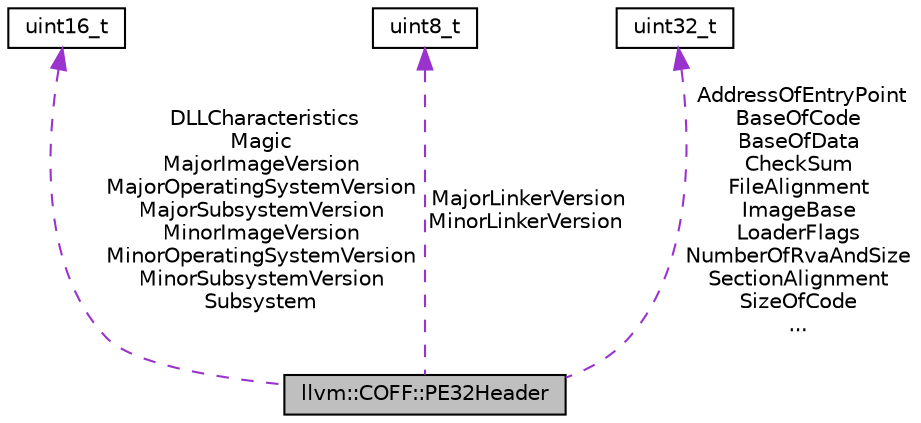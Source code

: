 digraph "llvm::COFF::PE32Header"
{
 // LATEX_PDF_SIZE
  bgcolor="transparent";
  edge [fontname="Helvetica",fontsize="10",labelfontname="Helvetica",labelfontsize="10"];
  node [fontname="Helvetica",fontsize="10",shape="box"];
  Node1 [label="llvm::COFF::PE32Header",height=0.2,width=0.4,color="black", fillcolor="grey75", style="filled", fontcolor="black",tooltip=" "];
  Node2 -> Node1 [dir="back",color="darkorchid3",fontsize="10",style="dashed",label=" DLLCharacteristics\nMagic\nMajorImageVersion\nMajorOperatingSystemVersion\nMajorSubsystemVersion\nMinorImageVersion\nMinorOperatingSystemVersion\nMinorSubsystemVersion\nSubsystem" ,fontname="Helvetica"];
  Node2 [label="uint16_t",height=0.2,width=0.4,color="black",tooltip=" "];
  Node3 -> Node1 [dir="back",color="darkorchid3",fontsize="10",style="dashed",label=" MajorLinkerVersion\nMinorLinkerVersion" ,fontname="Helvetica"];
  Node3 [label="uint8_t",height=0.2,width=0.4,color="black",tooltip=" "];
  Node4 -> Node1 [dir="back",color="darkorchid3",fontsize="10",style="dashed",label=" AddressOfEntryPoint\nBaseOfCode\nBaseOfData\nCheckSum\nFileAlignment\nImageBase\nLoaderFlags\nNumberOfRvaAndSize\nSectionAlignment\nSizeOfCode\n..." ,fontname="Helvetica"];
  Node4 [label="uint32_t",height=0.2,width=0.4,color="black",URL="$classuint32__t.html",tooltip=" "];
}
